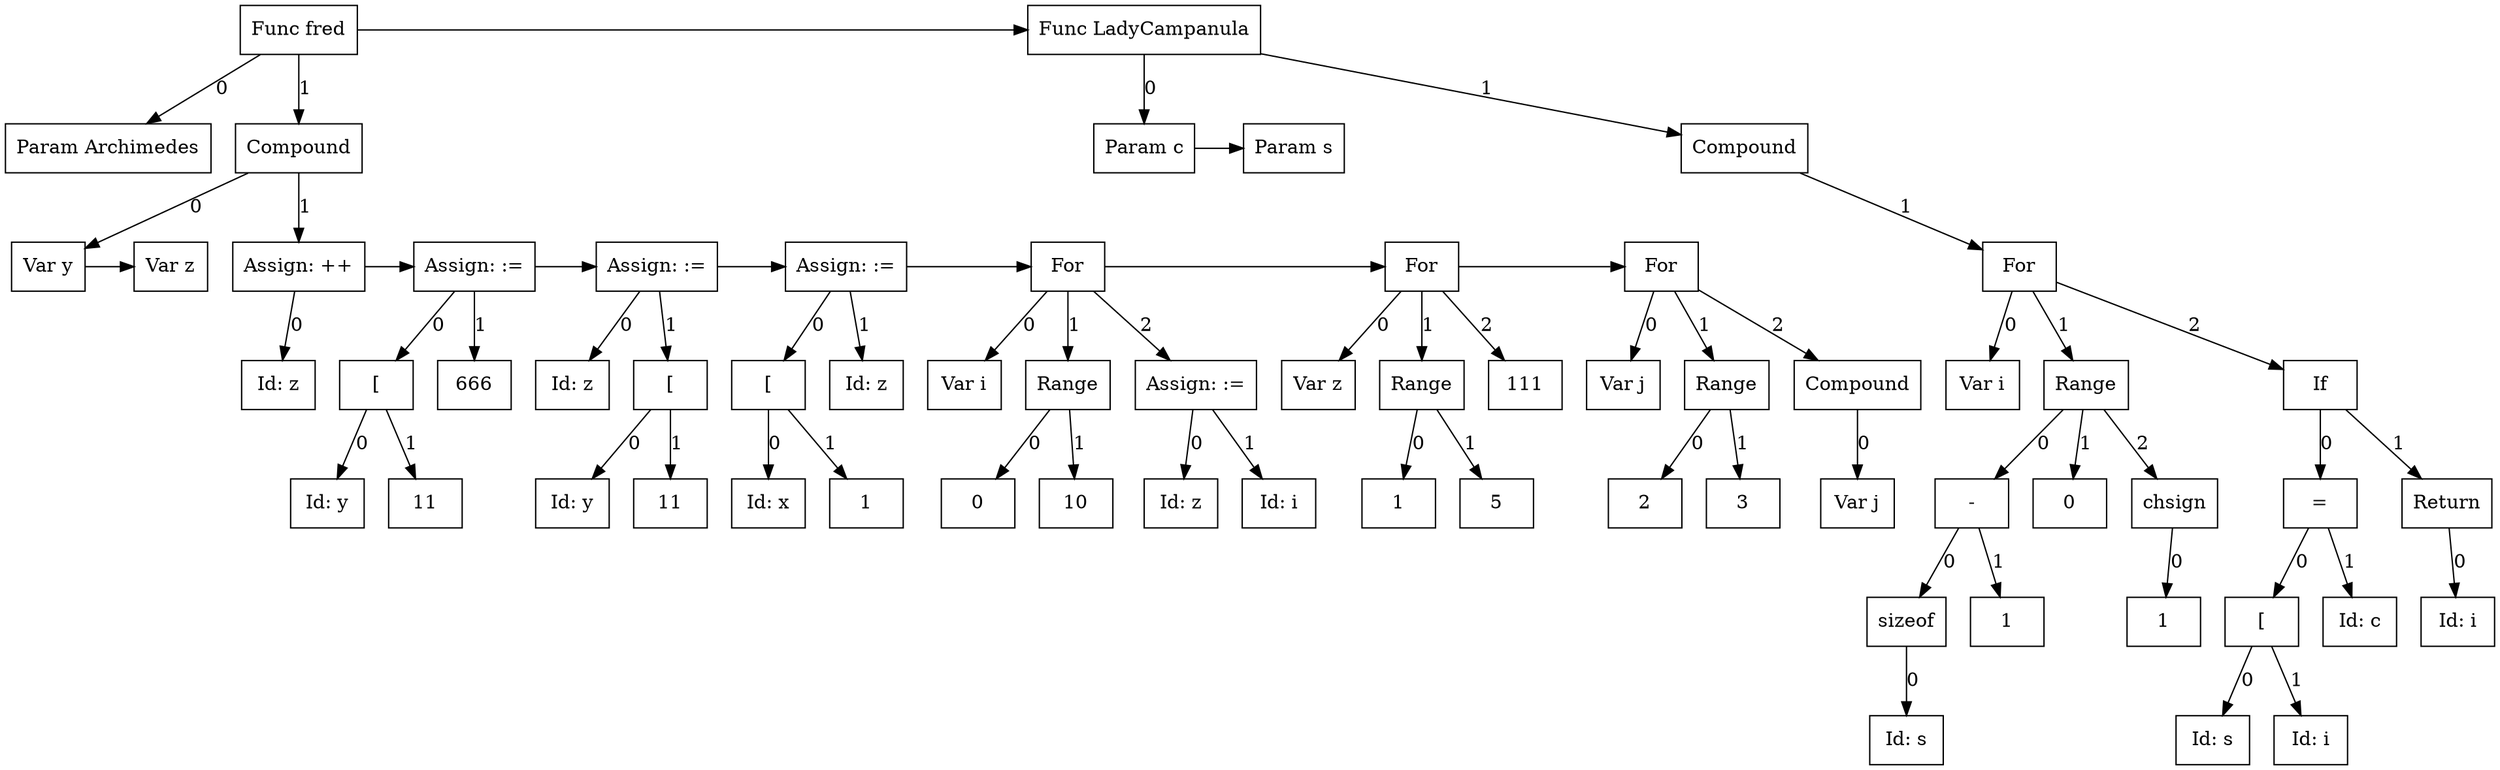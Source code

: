 digraph G {
node42 [label="Func fred"; shape=box];
subgraph childNames_42 {
rankdir="LR"; rank="same"; ordering=out
node0 [label="Param Archimedes"; shape=box];
node41 [label="Compound"; shape=box];
}

subgraph childPtrs_42 {
rankdir="TB";
node42 -> node0 [label="0"];
node42 -> node41 [label="1"];
}

subgraph childNames_41 {
rankdir="LR"; rank="same"; ordering=out
node1 [label="Var y"; shape=box];
node4 [label="Assign: ++"; shape=box];
}

subgraph childPtrs_41 {
rankdir="TB";
node41 -> node1 [label="0"];
node41 -> node4 [label="1"];
}

subgraph SibNames_1 {
rankdir="LR"; rank="same";
node1 [label="Var y"; shape=box];
node2 [label="Var z"; shape=box];
}

subgraph SibPtrs_1 {
rankdir="LR";
node1 -> node2;
}

subgraph childNames_4 {
rankdir="LR"; rank="same"; ordering=out
node3 [label="Id: z"; shape=box];
}

subgraph childPtrs_4 {
rankdir="TB";
node4 -> node3 [label="0"];
}

subgraph SibNames_4 {
rankdir="LR"; rank="same";
node4 [label="Assign: ++"; shape=box];
node9 [label="Assign: :="; shape=box];
node14 [label="Assign: :="; shape=box];
node19 [label="Assign: :="; shape=box];
node26 [label="For"; shape=box];
node32 [label="For"; shape=box];
node39 [label="For"; shape=box];
}

subgraph SibPtrs_4 {
rankdir="LR";
node4 -> node9;
node9 -> node14;
node14 -> node19;
node19 -> node26;
node26 -> node32;
node32 -> node39;
}

subgraph childNames_9 {
rankdir="LR"; rank="same"; ordering=out
node6 [label="["; shape=box];
node8 [label="666"; shape=box];
}

subgraph childPtrs_9 {
rankdir="TB";
node9 -> node6 [label="0"];
node9 -> node8 [label="1"];
}

subgraph childNames_6 {
rankdir="LR"; rank="same"; ordering=out
node7 [label="Id: y"; shape=box];
node5 [label="11"; shape=box];
}

subgraph childPtrs_6 {
rankdir="TB";
node6 -> node7 [label="0"];
node6 -> node5 [label="1"];
}

subgraph childNames_14 {
rankdir="LR"; rank="same"; ordering=out
node10 [label="Id: z"; shape=box];
node12 [label="["; shape=box];
}

subgraph childPtrs_14 {
rankdir="TB";
node14 -> node10 [label="0"];
node14 -> node12 [label="1"];
}

subgraph childNames_12 {
rankdir="LR"; rank="same"; ordering=out
node13 [label="Id: y"; shape=box];
node11 [label="11"; shape=box];
}

subgraph childPtrs_12 {
rankdir="TB";
node12 -> node13 [label="0"];
node12 -> node11 [label="1"];
}

subgraph childNames_19 {
rankdir="LR"; rank="same"; ordering=out
node16 [label="["; shape=box];
node18 [label="Id: z"; shape=box];
}

subgraph childPtrs_19 {
rankdir="TB";
node19 -> node16 [label="0"];
node19 -> node18 [label="1"];
}

subgraph childNames_16 {
rankdir="LR"; rank="same"; ordering=out
node17 [label="Id: x"; shape=box];
node15 [label="1"; shape=box];
}

subgraph childPtrs_16 {
rankdir="TB";
node16 -> node17 [label="0"];
node16 -> node15 [label="1"];
}

subgraph childNames_26 {
rankdir="LR"; rank="same"; ordering=out
node27 [label="Var i"; shape=box];
node22 [label="Range"; shape=box];
node25 [label="Assign: :="; shape=box];
}

subgraph childPtrs_26 {
rankdir="TB";
node26 -> node27 [label="0"];
node26 -> node22 [label="1"];
node26 -> node25 [label="2"];
}

subgraph childNames_22 {
rankdir="LR"; rank="same"; ordering=out
node20 [label="0"; shape=box];
node21 [label="10"; shape=box];
}

subgraph childPtrs_22 {
rankdir="TB";
node22 -> node20 [label="0"];
node22 -> node21 [label="1"];
}

subgraph childNames_25 {
rankdir="LR"; rank="same"; ordering=out
node23 [label="Id: z"; shape=box];
node24 [label="Id: i"; shape=box];
}

subgraph childPtrs_25 {
rankdir="TB";
node25 -> node23 [label="0"];
node25 -> node24 [label="1"];
}

subgraph childNames_32 {
rankdir="LR"; rank="same"; ordering=out
node33 [label="Var z"; shape=box];
node30 [label="Range"; shape=box];
node31 [label="111"; shape=box];
}

subgraph childPtrs_32 {
rankdir="TB";
node32 -> node33 [label="0"];
node32 -> node30 [label="1"];
node32 -> node31 [label="2"];
}

subgraph childNames_30 {
rankdir="LR"; rank="same"; ordering=out
node28 [label="1"; shape=box];
node29 [label="5"; shape=box];
}

subgraph childPtrs_30 {
rankdir="TB";
node30 -> node28 [label="0"];
node30 -> node29 [label="1"];
}

subgraph childNames_39 {
rankdir="LR"; rank="same"; ordering=out
node40 [label="Var j"; shape=box];
node36 [label="Range"; shape=box];
node38 [label="Compound"; shape=box];
}

subgraph childPtrs_39 {
rankdir="TB";
node39 -> node40 [label="0"];
node39 -> node36 [label="1"];
node39 -> node38 [label="2"];
}

subgraph childNames_36 {
rankdir="LR"; rank="same"; ordering=out
node34 [label="2"; shape=box];
node35 [label="3"; shape=box];
}

subgraph childPtrs_36 {
rankdir="TB";
node36 -> node34 [label="0"];
node36 -> node35 [label="1"];
}

subgraph childNames_38 {
rankdir="LR"; rank="same"; ordering=out
node37 [label="Var j"; shape=box];
}

subgraph childPtrs_38 {
rankdir="TB";
node38 -> node37 [label="0"];
}

subgraph SibNames_42 {
rankdir="LR"; rank="same";
node42 [label="Func fred"; shape=box];
node64 [label="Func LadyCampanula"; shape=box];
}

subgraph SibPtrs_42 {
rankdir="LR";
node42 -> node64;
}

subgraph childNames_64 {
rankdir="LR"; rank="same"; ordering=out
node43 [label="Param c"; shape=box];
node63 [label="Compound"; shape=box];
}

subgraph childPtrs_64 {
rankdir="TB";
node64 -> node43 [label="0"];
node64 -> node63 [label="1"];
}

subgraph SibNames_43 {
rankdir="LR"; rank="same";
node43 [label="Param c"; shape=box];
node44 [label="Param s"; shape=box];
}

subgraph SibPtrs_43 {
rankdir="LR";
node43 -> node44;
}

subgraph childNames_63 {
rankdir="LR"; rank="same"; ordering=out
node61 [label="For"; shape=box];
}

subgraph childPtrs_63 {
rankdir="TB";
node63 -> node61 [label="1"];
}

subgraph childNames_61 {
rankdir="LR"; rank="same"; ordering=out
node62 [label="Var i"; shape=box];
node52 [label="Range"; shape=box];
node60 [label="If"; shape=box];
}

subgraph childPtrs_61 {
rankdir="TB";
node61 -> node62 [label="0"];
node61 -> node52 [label="1"];
node61 -> node60 [label="2"];
}

subgraph childNames_52 {
rankdir="LR"; rank="same"; ordering=out
node48 [label="-"; shape=box];
node49 [label="0"; shape=box];
node51 [label="chsign"; shape=box];
}

subgraph childPtrs_52 {
rankdir="TB";
node52 -> node48 [label="0"];
node52 -> node49 [label="1"];
node52 -> node51 [label="2"];
}

subgraph childNames_48 {
rankdir="LR"; rank="same"; ordering=out
node46 [label="sizeof"; shape=box];
node47 [label="1"; shape=box];
}

subgraph childPtrs_48 {
rankdir="TB";
node48 -> node46 [label="0"];
node48 -> node47 [label="1"];
}

subgraph childNames_46 {
rankdir="LR"; rank="same"; ordering=out
node45 [label="Id: s"; shape=box];
}

subgraph childPtrs_46 {
rankdir="TB";
node46 -> node45 [label="0"];
}

subgraph childNames_51 {
rankdir="LR"; rank="same"; ordering=out
node50 [label="1"; shape=box];
}

subgraph childPtrs_51 {
rankdir="TB";
node51 -> node50 [label="0"];
}

subgraph childNames_60 {
rankdir="LR"; rank="same"; ordering=out
node57 [label="="; shape=box];
node59 [label="Return"; shape=box];
}

subgraph childPtrs_60 {
rankdir="TB";
node60 -> node57 [label="0"];
node60 -> node59 [label="1"];
}

subgraph childNames_57 {
rankdir="LR"; rank="same"; ordering=out
node54 [label="["; shape=box];
node56 [label="Id: c"; shape=box];
}

subgraph childPtrs_57 {
rankdir="TB";
node57 -> node54 [label="0"];
node57 -> node56 [label="1"];
}

subgraph childNames_54 {
rankdir="LR"; rank="same"; ordering=out
node55 [label="Id: s"; shape=box];
node53 [label="Id: i"; shape=box];
}

subgraph childPtrs_54 {
rankdir="TB";
node54 -> node55 [label="0"];
node54 -> node53 [label="1"];
}

subgraph childNames_59 {
rankdir="LR"; rank="same"; ordering=out
node58 [label="Id: i"; shape=box];
}

subgraph childPtrs_59 {
rankdir="TB";
node59 -> node58 [label="0"];
}

}
